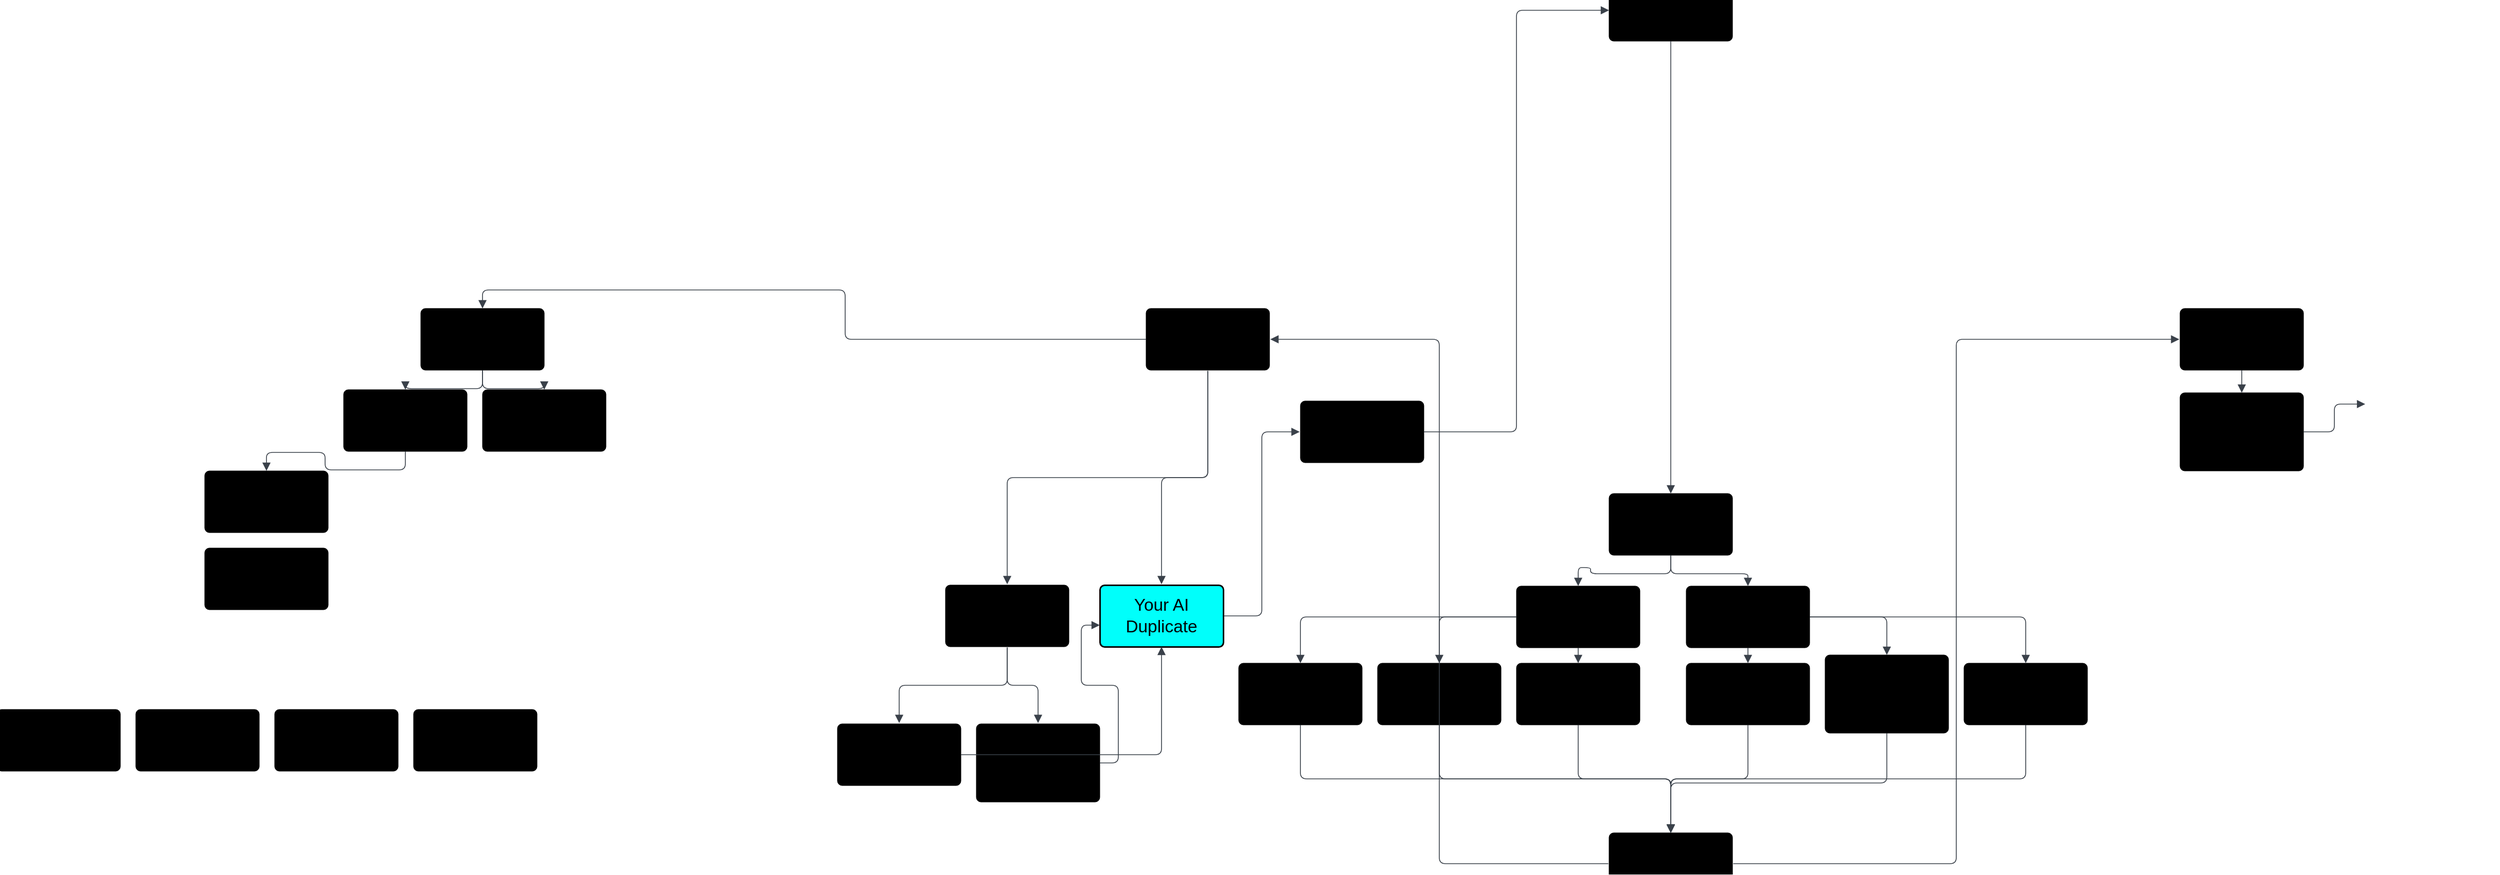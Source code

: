 <mxfile version="26.2.13">
  <diagram name="Page-1" id="CwJgsHFjLdVUsGJhv82a">
    <mxGraphModel dx="4801" dy="2446" grid="1" gridSize="10" guides="1" tooltips="1" connect="1" arrows="1" fold="1" page="1" pageScale="1" pageWidth="850" pageHeight="1100" math="0" shadow="0">
      <root>
        <mxCell id="0" />
        <mxCell id="1" parent="0" />
        <mxCell id="ZhJgSsFKiW_KJ7nUg3D_-2" value="Open Starlight" style="html=1;overflow=block;blockSpacing=1;whiteSpace=wrap;fontSize=16.7;spacing=3.8;strokeOpacity=100;rounded=1;absoluteArcSize=1;arcSize=9;fillColor=#unset;strokeWidth=NaN;lucidId=8Yr.N6paqiwt;" vertex="1" parent="1">
          <mxGeometry x="-195" y="-410" width="120" height="60" as="geometry" />
        </mxCell>
        <mxCell id="ZhJgSsFKiW_KJ7nUg3D_-3" value="Log in or Sign up" style="html=1;overflow=block;blockSpacing=1;whiteSpace=wrap;fontSize=16.7;spacing=3.8;strokeOpacity=100;rounded=1;absoluteArcSize=1;arcSize=9;fillColor=#unset;strokeWidth=NaN;lucidId=mZr.YkDPpje3;" vertex="1" parent="1">
          <mxGeometry x="-195" y="90" width="120" height="60" as="geometry" />
        </mxCell>
        <mxCell id="ZhJgSsFKiW_KJ7nUg3D_-4" value="Log in" style="html=1;overflow=block;blockSpacing=1;whiteSpace=wrap;fontSize=16.7;spacing=3.8;strokeOpacity=100;rounded=1;absoluteArcSize=1;arcSize=9;fillColor=#unset;strokeWidth=NaN;lucidId=AZr.5KdVcYWQ;" vertex="1" parent="1">
          <mxGeometry x="-285" y="180" width="120" height="60" as="geometry" />
        </mxCell>
        <mxCell id="ZhJgSsFKiW_KJ7nUg3D_-5" value="Sign up" style="html=1;overflow=block;blockSpacing=1;whiteSpace=wrap;fontSize=16.7;spacing=3.8;strokeOpacity=100;rounded=1;absoluteArcSize=1;arcSize=9;fillColor=#unset;strokeWidth=NaN;lucidId=CZr.ph82YtXj;" vertex="1" parent="1">
          <mxGeometry x="-120" y="180" width="120" height="60" as="geometry" />
        </mxCell>
        <mxCell id="ZhJgSsFKiW_KJ7nUg3D_-6" value="Continue with google" style="html=1;overflow=block;blockSpacing=1;whiteSpace=wrap;fontSize=16.7;spacing=3.8;strokeOpacity=100;rounded=1;absoluteArcSize=1;arcSize=9;fillColor=#unset;strokeWidth=NaN;lucidId=5Zr._5xbKj4D;" vertex="1" parent="1">
          <mxGeometry x="-285" y="255" width="120" height="60" as="geometry" />
        </mxCell>
        <mxCell id="ZhJgSsFKiW_KJ7nUg3D_-7" value="Continue with google" style="html=1;overflow=block;blockSpacing=1;whiteSpace=wrap;fontSize=16.7;spacing=3.8;strokeOpacity=100;rounded=1;absoluteArcSize=1;arcSize=9;fillColor=#unset;strokeWidth=NaN;lucidId=-Zr.tMvXOSx0;" vertex="1" parent="1">
          <mxGeometry x="-120" y="255" width="120" height="60" as="geometry" />
        </mxCell>
        <mxCell id="ZhJgSsFKiW_KJ7nUg3D_-8" value="Create account with email &amp; pass" style="html=1;overflow=block;blockSpacing=1;whiteSpace=wrap;fontSize=16.7;spacing=3.8;strokeOpacity=100;rounded=1;absoluteArcSize=1;arcSize=9;fillColor=#unset;strokeWidth=NaN;lucidId=d0r.P-DTl7vA;" vertex="1" parent="1">
          <mxGeometry x="15" y="247" width="120" height="76" as="geometry" />
        </mxCell>
        <mxCell id="ZhJgSsFKiW_KJ7nUg3D_-9" value="Log in with email &amp; pass" style="html=1;overflow=block;blockSpacing=1;whiteSpace=wrap;fontSize=16.7;spacing=3.8;strokeOpacity=100;rounded=1;absoluteArcSize=1;arcSize=9;fillColor=#unset;strokeWidth=NaN;lucidId=i0r.D65zIEHH;" vertex="1" parent="1">
          <mxGeometry x="-420" y="255" width="120" height="60" as="geometry" />
        </mxCell>
        <mxCell id="ZhJgSsFKiW_KJ7nUg3D_-10" value="Username &amp; pass" style="html=1;overflow=block;blockSpacing=1;whiteSpace=wrap;fontSize=16.7;spacing=3.8;strokeOpacity=100;rounded=1;absoluteArcSize=1;arcSize=9;fillColor=#unset;strokeWidth=NaN;lucidId=80r.AD4x0.C4;" vertex="1" parent="1">
          <mxGeometry x="150" y="255" width="120" height="60" as="geometry" />
        </mxCell>
        <mxCell id="ZhJgSsFKiW_KJ7nUg3D_-11" value="Username &amp; pass" style="html=1;overflow=block;blockSpacing=1;whiteSpace=wrap;fontSize=16.7;spacing=3.8;strokeOpacity=100;rounded=1;absoluteArcSize=1;arcSize=9;fillColor=#unset;strokeWidth=NaN;lucidId=c1r.usy55AvC;" vertex="1" parent="1">
          <mxGeometry x="-555" y="255" width="120" height="60" as="geometry" />
        </mxCell>
        <mxCell id="ZhJgSsFKiW_KJ7nUg3D_-12" value="" style="html=1;jettySize=18;whiteSpace=wrap;fontSize=13;strokeColor=#3a414a;strokeOpacity=100;strokeWidth=0.8;rounded=1;arcSize=12;edgeStyle=orthogonalEdgeStyle;startArrow=none;endArrow=block;endFill=1;exitX=0.5;exitY=1;exitPerimeter=0;entryX=0.5;entryY=0;entryPerimeter=0;lucidId=E2r.KWUuNpV2;" edge="1" parent="1" source="ZhJgSsFKiW_KJ7nUg3D_-2" target="ZhJgSsFKiW_KJ7nUg3D_-3">
          <mxGeometry width="100" height="100" relative="1" as="geometry">
            <Array as="points" />
          </mxGeometry>
        </mxCell>
        <mxCell id="ZhJgSsFKiW_KJ7nUg3D_-13" value="" style="html=1;jettySize=18;whiteSpace=wrap;fontSize=13;strokeColor=#3a414a;strokeOpacity=100;strokeWidth=0.8;rounded=1;arcSize=12;edgeStyle=orthogonalEdgeStyle;startArrow=none;endArrow=block;endFill=1;exitX=0.5;exitY=1;exitPerimeter=0;entryX=0.5;entryY=0;entryPerimeter=0;lucidId=02r.vJUuN4pX;" edge="1" parent="1" source="ZhJgSsFKiW_KJ7nUg3D_-3" target="ZhJgSsFKiW_KJ7nUg3D_-5">
          <mxGeometry width="100" height="100" relative="1" as="geometry">
            <Array as="points" />
          </mxGeometry>
        </mxCell>
        <mxCell id="ZhJgSsFKiW_KJ7nUg3D_-14" value="" style="html=1;jettySize=18;whiteSpace=wrap;fontSize=13;strokeColor=#3a414a;strokeOpacity=100;strokeWidth=0.8;rounded=1;arcSize=12;edgeStyle=orthogonalEdgeStyle;startArrow=none;endArrow=block;endFill=1;exitX=0.5;exitY=1;exitPerimeter=0;entryX=0.5;entryY=0;entryPerimeter=0;lucidId=72r.O89L_K84;" edge="1" parent="1" source="ZhJgSsFKiW_KJ7nUg3D_-3" target="ZhJgSsFKiW_KJ7nUg3D_-4">
          <mxGeometry width="100" height="100" relative="1" as="geometry">
            <Array as="points" />
          </mxGeometry>
        </mxCell>
        <mxCell id="ZhJgSsFKiW_KJ7nUg3D_-15" value="" style="html=1;jettySize=18;whiteSpace=wrap;fontSize=13;strokeColor=#3a414a;strokeOpacity=100;strokeWidth=0.8;rounded=1;arcSize=12;edgeStyle=orthogonalEdgeStyle;startArrow=none;endArrow=block;endFill=1;exitX=0.5;exitY=1;exitPerimeter=0;entryX=0.5;entryY=0;entryPerimeter=0;lucidId=a3r.cBqFPZu~;" edge="1" parent="1" source="ZhJgSsFKiW_KJ7nUg3D_-4" target="ZhJgSsFKiW_KJ7nUg3D_-6">
          <mxGeometry width="100" height="100" relative="1" as="geometry">
            <Array as="points" />
          </mxGeometry>
        </mxCell>
        <mxCell id="ZhJgSsFKiW_KJ7nUg3D_-16" value="" style="html=1;jettySize=18;whiteSpace=wrap;fontSize=13;strokeColor=#3a414a;strokeOpacity=100;strokeWidth=0.8;rounded=1;arcSize=12;edgeStyle=orthogonalEdgeStyle;startArrow=none;endArrow=block;endFill=1;exitX=0.5;exitY=1;exitPerimeter=0;entryX=0.5;entryY=0;entryPerimeter=0;lucidId=d3r.K~Esj8vI;" edge="1" parent="1" source="ZhJgSsFKiW_KJ7nUg3D_-5" target="ZhJgSsFKiW_KJ7nUg3D_-7">
          <mxGeometry width="100" height="100" relative="1" as="geometry">
            <Array as="points" />
          </mxGeometry>
        </mxCell>
        <mxCell id="ZhJgSsFKiW_KJ7nUg3D_-17" value="" style="html=1;jettySize=18;whiteSpace=wrap;fontSize=13;strokeColor=#3a414a;strokeOpacity=100;strokeWidth=0.8;rounded=1;arcSize=12;edgeStyle=orthogonalEdgeStyle;startArrow=none;endArrow=block;endFill=1;exitX=1;exitY=0.5;exitPerimeter=0;entryX=0.5;entryY=0;entryPerimeter=0;lucidId=g3r.V.70R1QK;" edge="1" parent="1" source="ZhJgSsFKiW_KJ7nUg3D_-5" target="ZhJgSsFKiW_KJ7nUg3D_-8">
          <mxGeometry width="100" height="100" relative="1" as="geometry">
            <Array as="points" />
          </mxGeometry>
        </mxCell>
        <mxCell id="ZhJgSsFKiW_KJ7nUg3D_-18" value="" style="html=1;jettySize=18;whiteSpace=wrap;fontSize=13;strokeColor=#3a414a;strokeOpacity=100;strokeWidth=0.8;rounded=1;arcSize=12;edgeStyle=orthogonalEdgeStyle;startArrow=none;endArrow=block;endFill=1;exitX=1;exitY=0.5;exitPerimeter=0;entryX=0.5;entryY=0;entryPerimeter=0;lucidId=o3r.FJRv.Jnu;" edge="1" parent="1" source="ZhJgSsFKiW_KJ7nUg3D_-5" target="ZhJgSsFKiW_KJ7nUg3D_-10">
          <mxGeometry width="100" height="100" relative="1" as="geometry">
            <Array as="points" />
          </mxGeometry>
        </mxCell>
        <mxCell id="ZhJgSsFKiW_KJ7nUg3D_-19" value="" style="html=1;jettySize=18;whiteSpace=wrap;fontSize=13;strokeColor=#3a414a;strokeOpacity=100;strokeWidth=0.8;rounded=1;arcSize=12;edgeStyle=orthogonalEdgeStyle;startArrow=none;endArrow=block;endFill=1;exitX=0;exitY=0.5;exitPerimeter=0;entryX=0.5;entryY=0;entryPerimeter=0;lucidId=w3r.RjUbXwI-;" edge="1" parent="1" source="ZhJgSsFKiW_KJ7nUg3D_-4" target="ZhJgSsFKiW_KJ7nUg3D_-9">
          <mxGeometry width="100" height="100" relative="1" as="geometry">
            <Array as="points" />
          </mxGeometry>
        </mxCell>
        <mxCell id="ZhJgSsFKiW_KJ7nUg3D_-20" value="" style="html=1;jettySize=18;whiteSpace=wrap;fontSize=13;strokeColor=#3a414a;strokeOpacity=100;strokeWidth=0.8;rounded=1;arcSize=12;edgeStyle=orthogonalEdgeStyle;startArrow=none;endArrow=block;endFill=1;exitX=0;exitY=0.5;exitPerimeter=0;entryX=0.5;entryY=0;entryPerimeter=0;lucidId=z3r.2UZ_smaq;" edge="1" parent="1" source="ZhJgSsFKiW_KJ7nUg3D_-4" target="ZhJgSsFKiW_KJ7nUg3D_-11">
          <mxGeometry width="100" height="100" relative="1" as="geometry">
            <Array as="points" />
          </mxGeometry>
        </mxCell>
        <mxCell id="ZhJgSsFKiW_KJ7nUg3D_-21" value="Homepage" style="html=1;overflow=block;blockSpacing=1;whiteSpace=wrap;fontSize=16.7;spacing=3.8;strokeOpacity=100;rounded=1;absoluteArcSize=1;arcSize=9;fillColor=#unset;strokeWidth=NaN;lucidId=M3r.Lungnlsa;" vertex="1" parent="1">
          <mxGeometry x="-195" y="420" width="120" height="60" as="geometry" />
        </mxCell>
        <mxCell id="ZhJgSsFKiW_KJ7nUg3D_-22" value="" style="html=1;jettySize=18;whiteSpace=wrap;fontSize=13;strokeColor=#3a414a;strokeOpacity=100;strokeWidth=0.8;rounded=1;arcSize=12;edgeStyle=orthogonalEdgeStyle;startArrow=none;endArrow=block;endFill=1;exitX=0.5;exitY=1;exitPerimeter=0;entryX=0.5;entryY=0;entryPerimeter=0;lucidId=43r.LO0qyHyg;" edge="1" parent="1" source="ZhJgSsFKiW_KJ7nUg3D_-7" target="ZhJgSsFKiW_KJ7nUg3D_-21">
          <mxGeometry width="100" height="100" relative="1" as="geometry">
            <Array as="points" />
          </mxGeometry>
        </mxCell>
        <mxCell id="ZhJgSsFKiW_KJ7nUg3D_-23" value="" style="html=1;jettySize=18;whiteSpace=wrap;fontSize=13;strokeColor=#3a414a;strokeOpacity=100;strokeWidth=0.8;rounded=1;arcSize=12;edgeStyle=orthogonalEdgeStyle;startArrow=none;endArrow=block;endFill=1;exitX=0.5;exitY=1;exitPerimeter=0;entryX=0.5;entryY=0;entryPerimeter=0;lucidId=83r.3P~gyDVa;" edge="1" parent="1" source="ZhJgSsFKiW_KJ7nUg3D_-8" target="ZhJgSsFKiW_KJ7nUg3D_-21">
          <mxGeometry width="100" height="100" relative="1" as="geometry">
            <Array as="points" />
          </mxGeometry>
        </mxCell>
        <mxCell id="ZhJgSsFKiW_KJ7nUg3D_-24" value="" style="html=1;jettySize=18;whiteSpace=wrap;fontSize=13;strokeColor=#3a414a;strokeOpacity=100;strokeWidth=0.8;rounded=1;arcSize=12;edgeStyle=orthogonalEdgeStyle;startArrow=none;endArrow=block;endFill=1;exitX=0.5;exitY=1;exitPerimeter=0;entryX=0.5;entryY=0;entryPerimeter=0;lucidId=.3r.SZ36Yq2u;" edge="1" parent="1" source="ZhJgSsFKiW_KJ7nUg3D_-10" target="ZhJgSsFKiW_KJ7nUg3D_-21">
          <mxGeometry width="100" height="100" relative="1" as="geometry">
            <Array as="points" />
          </mxGeometry>
        </mxCell>
        <mxCell id="ZhJgSsFKiW_KJ7nUg3D_-25" value="" style="html=1;jettySize=18;whiteSpace=wrap;fontSize=13;strokeColor=#3a414a;strokeOpacity=100;strokeWidth=0.8;rounded=1;arcSize=12;edgeStyle=orthogonalEdgeStyle;startArrow=none;endArrow=block;endFill=1;exitX=0.5;exitY=1;exitPerimeter=0;entryX=0.5;entryY=0;entryPerimeter=0;lucidId=f4r.Jr3H-XQH;" edge="1" parent="1" source="ZhJgSsFKiW_KJ7nUg3D_-6" target="ZhJgSsFKiW_KJ7nUg3D_-21">
          <mxGeometry width="100" height="100" relative="1" as="geometry">
            <Array as="points" />
          </mxGeometry>
        </mxCell>
        <mxCell id="ZhJgSsFKiW_KJ7nUg3D_-26" value="" style="html=1;jettySize=18;whiteSpace=wrap;fontSize=13;strokeColor=#3a414a;strokeOpacity=100;strokeWidth=0.8;rounded=1;arcSize=12;edgeStyle=orthogonalEdgeStyle;startArrow=none;endArrow=block;endFill=1;exitX=0.5;exitY=1;exitPerimeter=0;entryX=0.5;entryY=0;entryPerimeter=0;lucidId=k4r.0NkX~t6t;" edge="1" parent="1" source="ZhJgSsFKiW_KJ7nUg3D_-9" target="ZhJgSsFKiW_KJ7nUg3D_-21">
          <mxGeometry width="100" height="100" relative="1" as="geometry">
            <Array as="points" />
          </mxGeometry>
        </mxCell>
        <mxCell id="ZhJgSsFKiW_KJ7nUg3D_-27" value="" style="html=1;jettySize=18;whiteSpace=wrap;fontSize=13;strokeColor=#3a414a;strokeOpacity=100;strokeWidth=0.8;rounded=1;arcSize=12;edgeStyle=orthogonalEdgeStyle;startArrow=none;endArrow=block;endFill=1;exitX=0.5;exitY=1;exitPerimeter=0;entryX=0.5;entryY=0;entryPerimeter=0;lucidId=q4r.HGM2lWGd;" edge="1" parent="1" source="ZhJgSsFKiW_KJ7nUg3D_-11" target="ZhJgSsFKiW_KJ7nUg3D_-21">
          <mxGeometry width="100" height="100" relative="1" as="geometry">
            <Array as="points" />
          </mxGeometry>
        </mxCell>
        <mxCell id="ZhJgSsFKiW_KJ7nUg3D_-28" value="Design" style="html=1;overflow=block;blockSpacing=1;whiteSpace=wrap;fontSize=16.7;spacing=3.8;strokeOpacity=100;rounded=1;absoluteArcSize=1;arcSize=9;fillColor=#unset;strokeWidth=NaN;lucidId=O4r.A2zRXuP1;" vertex="1" parent="1">
          <mxGeometry x="360" y="-90" width="120" height="60" as="geometry" />
        </mxCell>
        <mxCell id="ZhJgSsFKiW_KJ7nUg3D_-29" value="Features" style="html=1;overflow=block;blockSpacing=1;whiteSpace=wrap;fontSize=16.7;spacing=3.8;strokeOpacity=100;rounded=1;absoluteArcSize=1;arcSize=9;fillColor=#unset;strokeWidth=NaN;lucidId=e5r.yDB6r1Se;" vertex="1" parent="1">
          <mxGeometry x="-645" y="-90" width="120" height="60" as="geometry" />
        </mxCell>
        <mxCell id="ZhJgSsFKiW_KJ7nUg3D_-30" value="" style="html=1;jettySize=18;whiteSpace=wrap;fontSize=13;strokeColor=#3a414a;strokeOpacity=100;strokeWidth=0.8;rounded=1;arcSize=12;edgeStyle=orthogonalEdgeStyle;startArrow=none;endArrow=block;endFill=1;exitX=1.006;exitY=0.5;exitPerimeter=0;entryX=-0.006;entryY=0.5;entryPerimeter=0;lucidId=r5r.PqObfUYs;" edge="1" parent="1" source="ZhJgSsFKiW_KJ7nUg3D_-21" target="ZhJgSsFKiW_KJ7nUg3D_-28">
          <mxGeometry width="100" height="100" relative="1" as="geometry">
            <Array as="points" />
          </mxGeometry>
        </mxCell>
        <mxCell id="ZhJgSsFKiW_KJ7nUg3D_-31" value="" style="html=1;jettySize=18;whiteSpace=wrap;fontSize=13;strokeColor=#3a414a;strokeOpacity=100;strokeWidth=0.8;rounded=1;arcSize=12;edgeStyle=orthogonalEdgeStyle;startArrow=none;endArrow=block;endFill=1;exitX=-0.006;exitY=0.5;exitPerimeter=0;entryX=1.006;entryY=0.5;entryPerimeter=0;lucidId=D5r.3NtEU8dy;" edge="1" parent="1" source="ZhJgSsFKiW_KJ7nUg3D_-21" target="ZhJgSsFKiW_KJ7nUg3D_-29">
          <mxGeometry width="100" height="100" relative="1" as="geometry">
            <Array as="points" />
          </mxGeometry>
        </mxCell>
        <mxCell id="ZhJgSsFKiW_KJ7nUg3D_-32" value="Floating pink, yellow, and teal crystal" style="html=1;overflow=block;blockSpacing=1;whiteSpace=wrap;fontSize=16.7;spacing=3.8;strokeOpacity=100;rounded=1;absoluteArcSize=1;arcSize=9;fillColor=#unset;strokeWidth=NaN;lucidId=66r.K5CRntfq;" vertex="1" parent="1">
          <mxGeometry x="360" y="-8" width="120" height="76" as="geometry" />
        </mxCell>
        <mxCell id="ZhJgSsFKiW_KJ7nUg3D_-33" value="" style="html=1;jettySize=18;whiteSpace=wrap;fontSize=13;strokeColor=#3a414a;strokeOpacity=100;strokeWidth=0.8;rounded=1;arcSize=12;edgeStyle=orthogonalEdgeStyle;startArrow=none;endArrow=block;endFill=1;exitX=0.5;exitY=1;exitPerimeter=0;entryX=0.5;entryY=0;entryPerimeter=0;lucidId=z7r.fEPvPH~0;" edge="1" parent="1" source="ZhJgSsFKiW_KJ7nUg3D_-28" target="ZhJgSsFKiW_KJ7nUg3D_-32">
          <mxGeometry width="100" height="100" relative="1" as="geometry">
            <Array as="points" />
          </mxGeometry>
        </mxCell>
        <mxCell id="ZhJgSsFKiW_KJ7nUg3D_-34" value="" style="html=1;overflow=block;blockSpacing=1;whiteSpace=wrap;shape=image;fontSize=13;spacing=0;strokeColor=none;strokeOpacity=100;rounded=1;absoluteArcSize=1;arcSize=9;strokeWidth=0;image=https://images.lucid.app/images/8c98d927-d123-455c-9840-f5d52f04698b/content;imageAspect=0;lucidId=87r.VvQr.~jH;" vertex="1" parent="1">
          <mxGeometry x="540" y="-62" width="130" height="130" as="geometry" />
        </mxCell>
        <mxCell id="ZhJgSsFKiW_KJ7nUg3D_-35" value="" style="html=1;jettySize=18;whiteSpace=wrap;fontSize=13;strokeColor=#3a414a;strokeOpacity=100;strokeWidth=0.8;rounded=1;arcSize=12;edgeStyle=orthogonalEdgeStyle;startArrow=none;endArrow=block;endFill=1;exitX=1;exitY=0.5;exitPerimeter=0;entryX=0;entryY=0.5;entryPerimeter=0;lucidId=k8r.l0ETUHK4;" edge="1" parent="1" source="ZhJgSsFKiW_KJ7nUg3D_-32" target="ZhJgSsFKiW_KJ7nUg3D_-34">
          <mxGeometry width="100" height="100" relative="1" as="geometry">
            <Array as="points" />
          </mxGeometry>
        </mxCell>
        <mxCell id="ZhJgSsFKiW_KJ7nUg3D_-36" value="Your AI Duplicate" style="html=1;overflow=block;blockSpacing=1;whiteSpace=wrap;fontSize=16.7;fontColor=default;spacing=3.8;strokeOpacity=100;fillOpacity=100;rounded=1;absoluteArcSize=1;arcSize=9;fillColor=#00fffb;strokeWidth=1.5;lucidId=w8r.vIwHxzrs;" vertex="1" parent="1">
          <mxGeometry x="-690" y="179" width="120" height="60" as="geometry" />
        </mxCell>
        <mxCell id="ZhJgSsFKiW_KJ7nUg3D_-37" value="" style="html=1;jettySize=18;whiteSpace=wrap;fontSize=13;strokeColor=#3a414a;strokeOpacity=100;strokeWidth=0.8;rounded=1;arcSize=12;edgeStyle=orthogonalEdgeStyle;startArrow=none;endArrow=block;endFill=1;exitX=0.5;exitY=1.013;exitPerimeter=0;entryX=0.5;entryY=-0.013;entryPerimeter=0;lucidId=58r.6LpceAc~;" edge="1" parent="1" source="ZhJgSsFKiW_KJ7nUg3D_-29" target="ZhJgSsFKiW_KJ7nUg3D_-36">
          <mxGeometry width="100" height="100" relative="1" as="geometry">
            <Array as="points" />
          </mxGeometry>
        </mxCell>
        <mxCell id="ZhJgSsFKiW_KJ7nUg3D_-38" value="Unique Accounts" style="html=1;overflow=block;blockSpacing=1;whiteSpace=wrap;fontSize=16.7;spacing=3.8;strokeOpacity=100;rounded=1;absoluteArcSize=1;arcSize=9;fillColor=#unset;strokeWidth=NaN;lucidId=u9r.ndrqbI9W;" vertex="1" parent="1">
          <mxGeometry x="-495" width="120" height="60" as="geometry" />
        </mxCell>
        <mxCell id="ZhJgSsFKiW_KJ7nUg3D_-39" value="" style="html=1;jettySize=18;whiteSpace=wrap;fontSize=13;strokeColor=#3a414a;strokeOpacity=100;strokeWidth=0.8;rounded=1;arcSize=12;edgeStyle=orthogonalEdgeStyle;startArrow=none;endArrow=block;endFill=1;exitX=1.006;exitY=0.5;exitPerimeter=0;entryX=-0.006;entryY=0.5;entryPerimeter=0;lucidId=M9r.GPMZwATz;" edge="1" parent="1" source="ZhJgSsFKiW_KJ7nUg3D_-36" target="ZhJgSsFKiW_KJ7nUg3D_-38">
          <mxGeometry width="100" height="100" relative="1" as="geometry">
            <Array as="points" />
          </mxGeometry>
        </mxCell>
        <mxCell id="ZhJgSsFKiW_KJ7nUg3D_-40" value="" style="html=1;jettySize=18;whiteSpace=wrap;fontSize=13;strokeColor=#3a414a;strokeOpacity=100;strokeWidth=0.8;rounded=1;arcSize=12;edgeStyle=orthogonalEdgeStyle;startArrow=none;endArrow=block;endFill=1;exitX=1;exitY=0.5;exitPerimeter=0;entryX=0;entryY=0.5;entryPerimeter=0;lucidId=P9r.a6J_qPQN;" edge="1" parent="1" source="ZhJgSsFKiW_KJ7nUg3D_-38" target="ZhJgSsFKiW_KJ7nUg3D_-2">
          <mxGeometry width="100" height="100" relative="1" as="geometry">
            <Array as="points" />
          </mxGeometry>
        </mxCell>
        <mxCell id="ZhJgSsFKiW_KJ7nUg3D_-41" value="On screen Reading" style="html=1;overflow=block;blockSpacing=1;whiteSpace=wrap;fontSize=16.7;spacing=3.8;strokeOpacity=100;rounded=1;absoluteArcSize=1;arcSize=9;fillColor=#unset;strokeWidth=NaN;lucidId=g-r._Ewaite.;" vertex="1" parent="1">
          <mxGeometry x="-840" y="179" width="120" height="60" as="geometry" />
        </mxCell>
        <mxCell id="ZhJgSsFKiW_KJ7nUg3D_-42" value="" style="html=1;jettySize=18;whiteSpace=wrap;fontSize=13;strokeColor=#3a414a;strokeOpacity=100;strokeWidth=0.8;rounded=1;arcSize=12;edgeStyle=orthogonalEdgeStyle;startArrow=none;endArrow=block;endFill=1;exitX=0.5;exitY=1.013;exitPerimeter=0;entryX=0.5;entryY=-0.013;entryPerimeter=0;lucidId=q-r.rpWUjY8F;" edge="1" parent="1" source="ZhJgSsFKiW_KJ7nUg3D_-29" target="ZhJgSsFKiW_KJ7nUg3D_-41">
          <mxGeometry width="100" height="100" relative="1" as="geometry">
            <Array as="points" />
          </mxGeometry>
        </mxCell>
        <mxCell id="ZhJgSsFKiW_KJ7nUg3D_-43" value="Keyboard Logging" style="html=1;overflow=block;blockSpacing=1;whiteSpace=wrap;fontSize=16.7;spacing=3.8;strokeOpacity=100;rounded=1;absoluteArcSize=1;arcSize=9;fillColor=#unset;strokeWidth=NaN;lucidId=G-r.tUYb5rVQ;" vertex="1" parent="1">
          <mxGeometry x="-945" y="314" width="120" height="60" as="geometry" />
        </mxCell>
        <mxCell id="ZhJgSsFKiW_KJ7nUg3D_-44" value="" style="html=1;jettySize=18;whiteSpace=wrap;fontSize=13;strokeColor=#3a414a;strokeOpacity=100;strokeWidth=0.8;rounded=1;arcSize=12;edgeStyle=orthogonalEdgeStyle;startArrow=none;endArrow=block;endFill=1;exitX=0.5;exitY=1.013;exitPerimeter=0;entryX=0.5;entryY=-0.013;entryPerimeter=0;lucidId=U-r.qXrmZ85Y;" edge="1" parent="1" source="ZhJgSsFKiW_KJ7nUg3D_-41" target="ZhJgSsFKiW_KJ7nUg3D_-43">
          <mxGeometry width="100" height="100" relative="1" as="geometry">
            <Array as="points" />
          </mxGeometry>
        </mxCell>
        <mxCell id="ZhJgSsFKiW_KJ7nUg3D_-45" value="Mouse position logging" style="html=1;overflow=block;blockSpacing=1;whiteSpace=wrap;fontSize=16.7;spacing=3.8;strokeOpacity=100;rounded=1;absoluteArcSize=1;arcSize=9;fillColor=#unset;strokeWidth=NaN;lucidId=2-r.qW-wwTUj;" vertex="1" parent="1">
          <mxGeometry x="-810" y="314" width="120" height="76" as="geometry" />
        </mxCell>
        <mxCell id="ZhJgSsFKiW_KJ7nUg3D_-46" value="" style="html=1;jettySize=18;whiteSpace=wrap;fontSize=13;strokeColor=#3a414a;strokeOpacity=100;strokeWidth=0.8;rounded=1;arcSize=12;edgeStyle=orthogonalEdgeStyle;startArrow=none;endArrow=block;endFill=1;exitX=0.5;exitY=1.013;exitPerimeter=0;entryX=0.5;entryY=-0.01;entryPerimeter=0;lucidId=h.r.sDp8y9gp;" edge="1" parent="1" source="ZhJgSsFKiW_KJ7nUg3D_-41" target="ZhJgSsFKiW_KJ7nUg3D_-45">
          <mxGeometry width="100" height="100" relative="1" as="geometry">
            <Array as="points" />
          </mxGeometry>
        </mxCell>
        <mxCell id="ZhJgSsFKiW_KJ7nUg3D_-47" value="" style="html=1;jettySize=18;whiteSpace=wrap;fontSize=13;strokeColor=#3a414a;strokeOpacity=100;strokeWidth=0.8;rounded=1;arcSize=12;edgeStyle=orthogonalEdgeStyle;startArrow=none;endArrow=block;endFill=1;exitX=1;exitY=0.5;exitPerimeter=0;entryX=0;entryY=0.65;entryPerimeter=0;lucidId=~.r.Q_mXtyZH;" edge="1" parent="1" source="ZhJgSsFKiW_KJ7nUg3D_-45" target="ZhJgSsFKiW_KJ7nUg3D_-36">
          <mxGeometry width="100" height="100" relative="1" as="geometry">
            <Array as="points" />
          </mxGeometry>
        </mxCell>
        <mxCell id="ZhJgSsFKiW_KJ7nUg3D_-48" value="" style="html=1;jettySize=18;whiteSpace=wrap;fontSize=13;strokeColor=#3a414a;strokeOpacity=100;strokeWidth=0.8;rounded=1;arcSize=12;edgeStyle=orthogonalEdgeStyle;startArrow=none;endArrow=block;endFill=1;exitX=1;exitY=0.5;exitPerimeter=0;entryX=0.5;entryY=1;entryPerimeter=0;lucidId=f~r.dWFP0u_n;" edge="1" parent="1" source="ZhJgSsFKiW_KJ7nUg3D_-43" target="ZhJgSsFKiW_KJ7nUg3D_-36">
          <mxGeometry width="100" height="100" relative="1" as="geometry">
            <Array as="points" />
          </mxGeometry>
        </mxCell>
        <mxCell id="ZhJgSsFKiW_KJ7nUg3D_-49" value="Stars" style="html=1;overflow=block;blockSpacing=1;whiteSpace=wrap;fontSize=16.7;spacing=3.8;strokeOpacity=100;rounded=1;absoluteArcSize=1;arcSize=9;fillColor=#unset;strokeWidth=NaN;lucidId=sbs.VtsCT.Hn;" vertex="1" parent="1">
          <mxGeometry x="-1350" y="-90" width="120" height="60" as="geometry" />
        </mxCell>
        <mxCell id="ZhJgSsFKiW_KJ7nUg3D_-50" value="" style="html=1;jettySize=18;whiteSpace=wrap;fontSize=13;strokeColor=#3a414a;strokeOpacity=100;strokeWidth=0.8;rounded=1;arcSize=12;edgeStyle=orthogonalEdgeStyle;startArrow=none;endArrow=block;endFill=1;exitX=0;exitY=0.5;exitPerimeter=0;entryX=0.5;entryY=0;entryPerimeter=0;lucidId=ncs.vaE24VzP;" edge="1" parent="1" source="ZhJgSsFKiW_KJ7nUg3D_-29" target="ZhJgSsFKiW_KJ7nUg3D_-49">
          <mxGeometry width="100" height="100" relative="1" as="geometry">
            <Array as="points" />
          </mxGeometry>
        </mxCell>
        <mxCell id="ZhJgSsFKiW_KJ7nUg3D_-51" value="Live Audio Listening" style="html=1;overflow=block;blockSpacing=1;whiteSpace=wrap;fontSize=16.7;spacing=3.8;strokeOpacity=100;rounded=1;absoluteArcSize=1;arcSize=9;fillColor=#unset;strokeWidth=NaN;lucidId=tcs.ftObv.gs;" vertex="1" parent="1">
          <mxGeometry x="-1560" y="143" width="120" height="60" as="geometry" />
        </mxCell>
        <mxCell id="ZhJgSsFKiW_KJ7nUg3D_-52" value="Mic" style="html=1;overflow=block;blockSpacing=1;whiteSpace=wrap;fontSize=16.7;spacing=3.8;strokeOpacity=100;rounded=1;absoluteArcSize=1;arcSize=9;fillColor=#unset;strokeWidth=NaN;lucidId=Scs.uPbKRGcg;" vertex="1" parent="1">
          <mxGeometry x="-1560" y="68" width="120" height="60" as="geometry" />
        </mxCell>
        <mxCell id="ZhJgSsFKiW_KJ7nUg3D_-53" value="Temperature Logging" style="html=1;overflow=block;blockSpacing=1;whiteSpace=wrap;fontSize=16.7;spacing=3.8;strokeOpacity=100;rounded=1;absoluteArcSize=1;arcSize=9;fillColor=#unset;strokeWidth=NaN;lucidId=0cs.7Zl-fodu;" vertex="1" parent="1">
          <mxGeometry x="-1762" y="300" width="120" height="60" as="geometry" />
        </mxCell>
        <mxCell id="ZhJgSsFKiW_KJ7nUg3D_-54" value="Observation Mode" style="html=1;overflow=block;blockSpacing=1;whiteSpace=wrap;fontSize=16.7;spacing=3.8;strokeOpacity=100;rounded=1;absoluteArcSize=1;arcSize=9;fillColor=#unset;strokeWidth=NaN;lucidId=ods.2cwcyVEZ;" vertex="1" parent="1">
          <mxGeometry x="-1425" y="-11" width="120" height="60" as="geometry" />
        </mxCell>
        <mxCell id="ZhJgSsFKiW_KJ7nUg3D_-55" value="Server Upload" style="html=1;overflow=block;blockSpacing=1;whiteSpace=wrap;fontSize=16.7;spacing=3.8;strokeOpacity=100;rounded=1;absoluteArcSize=1;arcSize=9;fillColor=#unset;strokeWidth=NaN;lucidId=Cds.Z0fUdR8V;" vertex="1" parent="1">
          <mxGeometry x="-1290" y="-11" width="120" height="60" as="geometry" />
        </mxCell>
        <mxCell id="ZhJgSsFKiW_KJ7nUg3D_-56" value="" style="html=1;jettySize=18;whiteSpace=wrap;fontSize=13;strokeColor=#3a414a;strokeOpacity=100;strokeWidth=0.8;rounded=1;arcSize=12;edgeStyle=orthogonalEdgeStyle;startArrow=none;endArrow=block;endFill=1;exitX=0.5;exitY=1;exitPerimeter=0;entryX=0.5;entryY=0;entryPerimeter=0;lucidId=Xds.~S~bnBHj;" edge="1" parent="1" source="ZhJgSsFKiW_KJ7nUg3D_-49" target="ZhJgSsFKiW_KJ7nUg3D_-54">
          <mxGeometry width="100" height="100" relative="1" as="geometry">
            <Array as="points" />
          </mxGeometry>
        </mxCell>
        <mxCell id="ZhJgSsFKiW_KJ7nUg3D_-57" value="" style="html=1;jettySize=18;whiteSpace=wrap;fontSize=13;strokeColor=#3a414a;strokeOpacity=100;strokeWidth=0.8;rounded=1;arcSize=12;edgeStyle=orthogonalEdgeStyle;startArrow=none;endArrow=block;endFill=1;exitX=0.5;exitY=1;exitPerimeter=0;entryX=0.5;entryY=0;entryPerimeter=0;lucidId=5ds.9CDroaL4;" edge="1" parent="1" source="ZhJgSsFKiW_KJ7nUg3D_-49" target="ZhJgSsFKiW_KJ7nUg3D_-55">
          <mxGeometry width="100" height="100" relative="1" as="geometry">
            <Array as="points" />
          </mxGeometry>
        </mxCell>
        <mxCell id="ZhJgSsFKiW_KJ7nUg3D_-58" value="" style="html=1;jettySize=18;whiteSpace=wrap;fontSize=13;strokeColor=#3a414a;strokeOpacity=100;strokeWidth=0.8;rounded=1;arcSize=12;edgeStyle=orthogonalEdgeStyle;startArrow=none;endArrow=block;endFill=1;exitX=0.5;exitY=1;exitPerimeter=0;entryX=0.5;entryY=0;entryPerimeter=0;lucidId=.ds.lbcDaA36;" edge="1" parent="1" source="ZhJgSsFKiW_KJ7nUg3D_-54" target="ZhJgSsFKiW_KJ7nUg3D_-52">
          <mxGeometry width="100" height="100" relative="1" as="geometry">
            <Array as="points" />
          </mxGeometry>
        </mxCell>
        <mxCell id="ZhJgSsFKiW_KJ7nUg3D_-59" value="Humidity" style="html=1;overflow=block;blockSpacing=1;whiteSpace=wrap;fontSize=16.7;spacing=3.8;strokeOpacity=100;rounded=1;absoluteArcSize=1;arcSize=9;fillColor=#unset;strokeWidth=NaN;lucidId=1es.EHK5PTMd;" vertex="1" parent="1">
          <mxGeometry x="-1627" y="300" width="120" height="60" as="geometry" />
        </mxCell>
        <mxCell id="ZhJgSsFKiW_KJ7nUg3D_-60" value="Elevation" style="html=1;overflow=block;blockSpacing=1;whiteSpace=wrap;fontSize=16.7;spacing=3.8;strokeOpacity=100;rounded=1;absoluteArcSize=1;arcSize=9;fillColor=#unset;strokeWidth=NaN;lucidId=8es.H76~d6CC;" vertex="1" parent="1">
          <mxGeometry x="-1492" y="300" width="120" height="60" as="geometry" />
        </mxCell>
        <mxCell id="ZhJgSsFKiW_KJ7nUg3D_-61" value="Location" style="html=1;overflow=block;blockSpacing=1;whiteSpace=wrap;fontSize=16.7;spacing=3.8;strokeOpacity=100;rounded=1;absoluteArcSize=1;arcSize=9;fillColor=#unset;strokeWidth=NaN;lucidId=dfs.pXnbNMd1;" vertex="1" parent="1">
          <mxGeometry x="-1357" y="300" width="120" height="60" as="geometry" />
        </mxCell>
      </root>
    </mxGraphModel>
  </diagram>
</mxfile>

